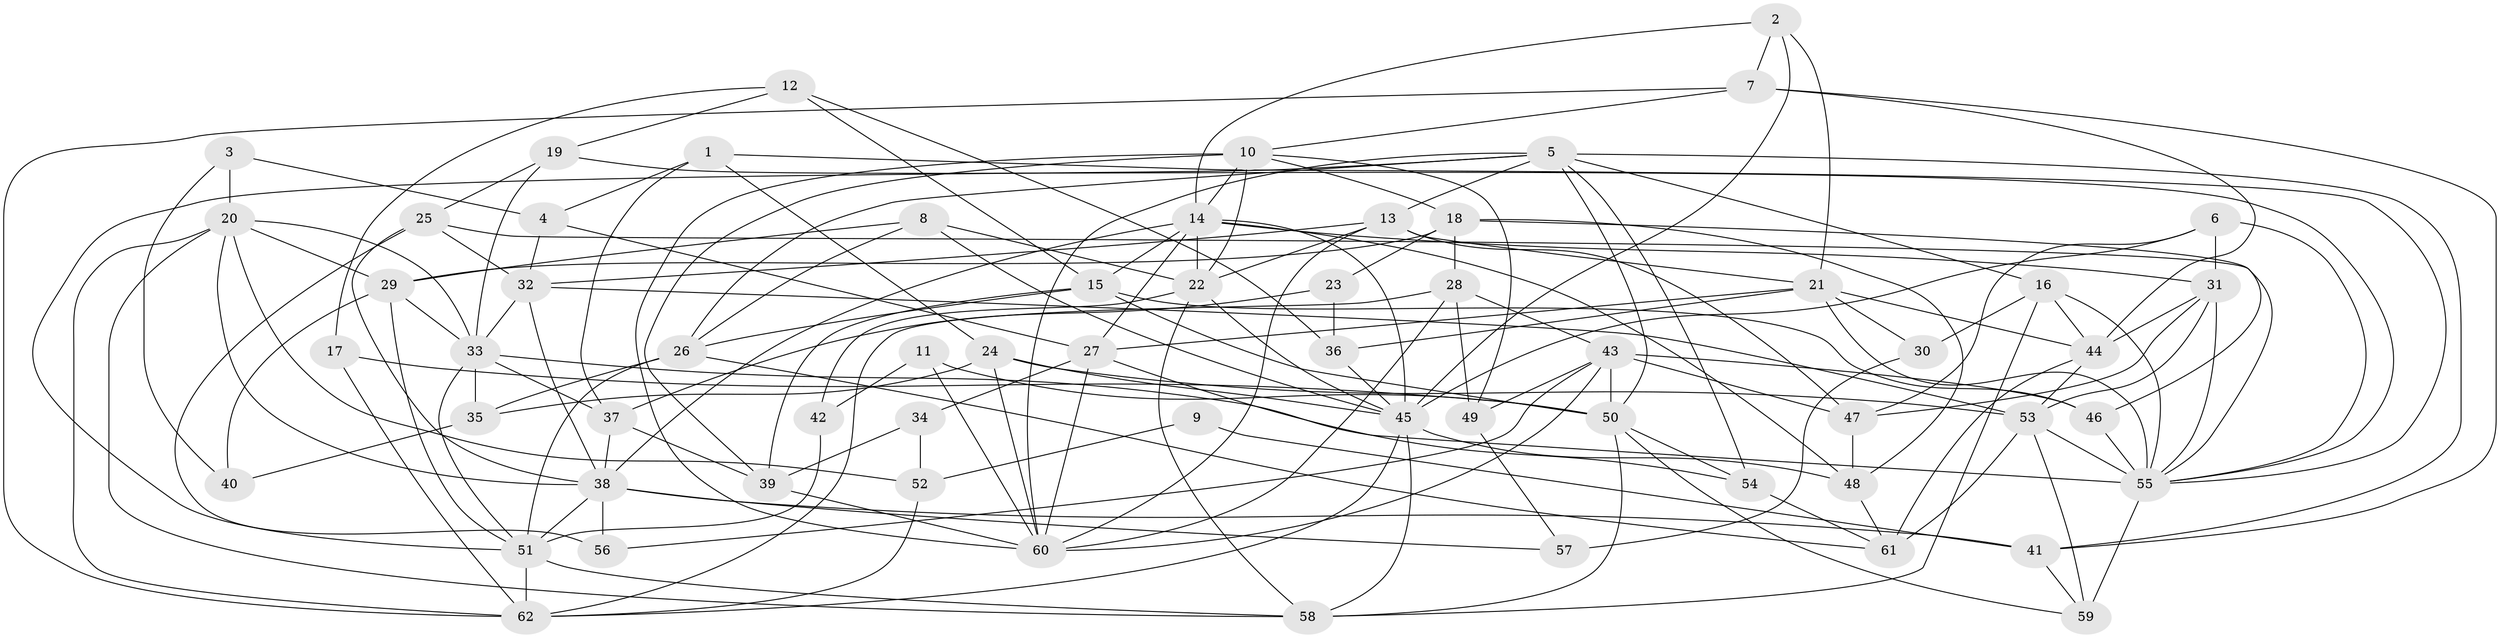 // original degree distribution, {3: 0.29838709677419356, 4: 0.20967741935483872, 5: 0.21774193548387097, 2: 0.12903225806451613, 6: 0.10483870967741936, 7: 0.03225806451612903, 8: 0.008064516129032258}
// Generated by graph-tools (version 1.1) at 2025/02/03/09/25 03:02:13]
// undirected, 62 vertices, 166 edges
graph export_dot {
graph [start="1"]
  node [color=gray90,style=filled];
  1;
  2;
  3;
  4;
  5;
  6;
  7;
  8;
  9;
  10;
  11;
  12;
  13;
  14;
  15;
  16;
  17;
  18;
  19;
  20;
  21;
  22;
  23;
  24;
  25;
  26;
  27;
  28;
  29;
  30;
  31;
  32;
  33;
  34;
  35;
  36;
  37;
  38;
  39;
  40;
  41;
  42;
  43;
  44;
  45;
  46;
  47;
  48;
  49;
  50;
  51;
  52;
  53;
  54;
  55;
  56;
  57;
  58;
  59;
  60;
  61;
  62;
  1 -- 4 [weight=1.0];
  1 -- 24 [weight=1.0];
  1 -- 37 [weight=1.0];
  1 -- 55 [weight=1.0];
  2 -- 7 [weight=1.0];
  2 -- 14 [weight=1.0];
  2 -- 21 [weight=1.0];
  2 -- 45 [weight=1.0];
  3 -- 4 [weight=1.0];
  3 -- 20 [weight=1.0];
  3 -- 40 [weight=1.0];
  4 -- 27 [weight=1.0];
  4 -- 32 [weight=1.0];
  5 -- 13 [weight=1.0];
  5 -- 16 [weight=1.0];
  5 -- 26 [weight=1.0];
  5 -- 41 [weight=1.0];
  5 -- 50 [weight=1.0];
  5 -- 51 [weight=1.0];
  5 -- 54 [weight=1.0];
  5 -- 60 [weight=1.0];
  6 -- 31 [weight=1.0];
  6 -- 45 [weight=1.0];
  6 -- 47 [weight=1.0];
  6 -- 55 [weight=1.0];
  7 -- 10 [weight=1.0];
  7 -- 41 [weight=1.0];
  7 -- 44 [weight=1.0];
  7 -- 62 [weight=1.0];
  8 -- 22 [weight=1.0];
  8 -- 26 [weight=1.0];
  8 -- 29 [weight=1.0];
  8 -- 45 [weight=1.0];
  9 -- 41 [weight=1.0];
  9 -- 52 [weight=1.0];
  10 -- 14 [weight=1.0];
  10 -- 18 [weight=1.0];
  10 -- 22 [weight=1.0];
  10 -- 39 [weight=1.0];
  10 -- 49 [weight=1.0];
  10 -- 60 [weight=1.0];
  11 -- 42 [weight=1.0];
  11 -- 50 [weight=1.0];
  11 -- 60 [weight=1.0];
  12 -- 15 [weight=1.0];
  12 -- 17 [weight=1.0];
  12 -- 19 [weight=1.0];
  12 -- 36 [weight=1.0];
  13 -- 21 [weight=2.0];
  13 -- 22 [weight=1.0];
  13 -- 32 [weight=1.0];
  13 -- 47 [weight=1.0];
  13 -- 60 [weight=1.0];
  14 -- 15 [weight=1.0];
  14 -- 22 [weight=1.0];
  14 -- 27 [weight=2.0];
  14 -- 31 [weight=1.0];
  14 -- 38 [weight=1.0];
  14 -- 45 [weight=1.0];
  14 -- 48 [weight=1.0];
  15 -- 26 [weight=1.0];
  15 -- 39 [weight=1.0];
  15 -- 46 [weight=1.0];
  15 -- 50 [weight=1.0];
  16 -- 30 [weight=1.0];
  16 -- 44 [weight=1.0];
  16 -- 55 [weight=1.0];
  16 -- 58 [weight=1.0];
  17 -- 50 [weight=1.0];
  17 -- 62 [weight=1.0];
  18 -- 23 [weight=1.0];
  18 -- 28 [weight=1.0];
  18 -- 29 [weight=1.0];
  18 -- 46 [weight=1.0];
  18 -- 48 [weight=1.0];
  19 -- 25 [weight=1.0];
  19 -- 33 [weight=1.0];
  19 -- 55 [weight=1.0];
  20 -- 29 [weight=1.0];
  20 -- 33 [weight=1.0];
  20 -- 38 [weight=1.0];
  20 -- 52 [weight=1.0];
  20 -- 58 [weight=2.0];
  20 -- 62 [weight=1.0];
  21 -- 27 [weight=1.0];
  21 -- 30 [weight=1.0];
  21 -- 36 [weight=1.0];
  21 -- 44 [weight=1.0];
  21 -- 55 [weight=1.0];
  22 -- 42 [weight=1.0];
  22 -- 45 [weight=2.0];
  22 -- 58 [weight=1.0];
  23 -- 36 [weight=1.0];
  23 -- 37 [weight=1.0];
  24 -- 35 [weight=1.0];
  24 -- 45 [weight=1.0];
  24 -- 53 [weight=2.0];
  24 -- 60 [weight=1.0];
  25 -- 32 [weight=1.0];
  25 -- 38 [weight=1.0];
  25 -- 55 [weight=1.0];
  25 -- 56 [weight=1.0];
  26 -- 35 [weight=1.0];
  26 -- 51 [weight=2.0];
  26 -- 61 [weight=1.0];
  27 -- 34 [weight=1.0];
  27 -- 54 [weight=1.0];
  27 -- 60 [weight=1.0];
  28 -- 43 [weight=1.0];
  28 -- 49 [weight=1.0];
  28 -- 60 [weight=1.0];
  28 -- 62 [weight=1.0];
  29 -- 33 [weight=1.0];
  29 -- 40 [weight=1.0];
  29 -- 51 [weight=1.0];
  30 -- 57 [weight=1.0];
  31 -- 44 [weight=1.0];
  31 -- 47 [weight=1.0];
  31 -- 53 [weight=2.0];
  31 -- 55 [weight=1.0];
  32 -- 33 [weight=1.0];
  32 -- 38 [weight=1.0];
  32 -- 53 [weight=1.0];
  33 -- 35 [weight=1.0];
  33 -- 37 [weight=1.0];
  33 -- 51 [weight=1.0];
  33 -- 55 [weight=1.0];
  34 -- 39 [weight=2.0];
  34 -- 52 [weight=1.0];
  35 -- 40 [weight=1.0];
  36 -- 45 [weight=1.0];
  37 -- 38 [weight=1.0];
  37 -- 39 [weight=1.0];
  38 -- 41 [weight=1.0];
  38 -- 51 [weight=1.0];
  38 -- 56 [weight=1.0];
  38 -- 57 [weight=1.0];
  39 -- 60 [weight=1.0];
  41 -- 59 [weight=1.0];
  42 -- 51 [weight=1.0];
  43 -- 46 [weight=1.0];
  43 -- 47 [weight=2.0];
  43 -- 49 [weight=1.0];
  43 -- 50 [weight=1.0];
  43 -- 56 [weight=1.0];
  43 -- 60 [weight=1.0];
  44 -- 53 [weight=1.0];
  44 -- 61 [weight=1.0];
  45 -- 48 [weight=1.0];
  45 -- 58 [weight=1.0];
  45 -- 62 [weight=1.0];
  46 -- 55 [weight=2.0];
  47 -- 48 [weight=1.0];
  48 -- 61 [weight=1.0];
  49 -- 57 [weight=1.0];
  50 -- 54 [weight=1.0];
  50 -- 58 [weight=1.0];
  50 -- 59 [weight=1.0];
  51 -- 58 [weight=1.0];
  51 -- 62 [weight=1.0];
  52 -- 62 [weight=1.0];
  53 -- 55 [weight=1.0];
  53 -- 59 [weight=1.0];
  53 -- 61 [weight=2.0];
  54 -- 61 [weight=1.0];
  55 -- 59 [weight=2.0];
}
